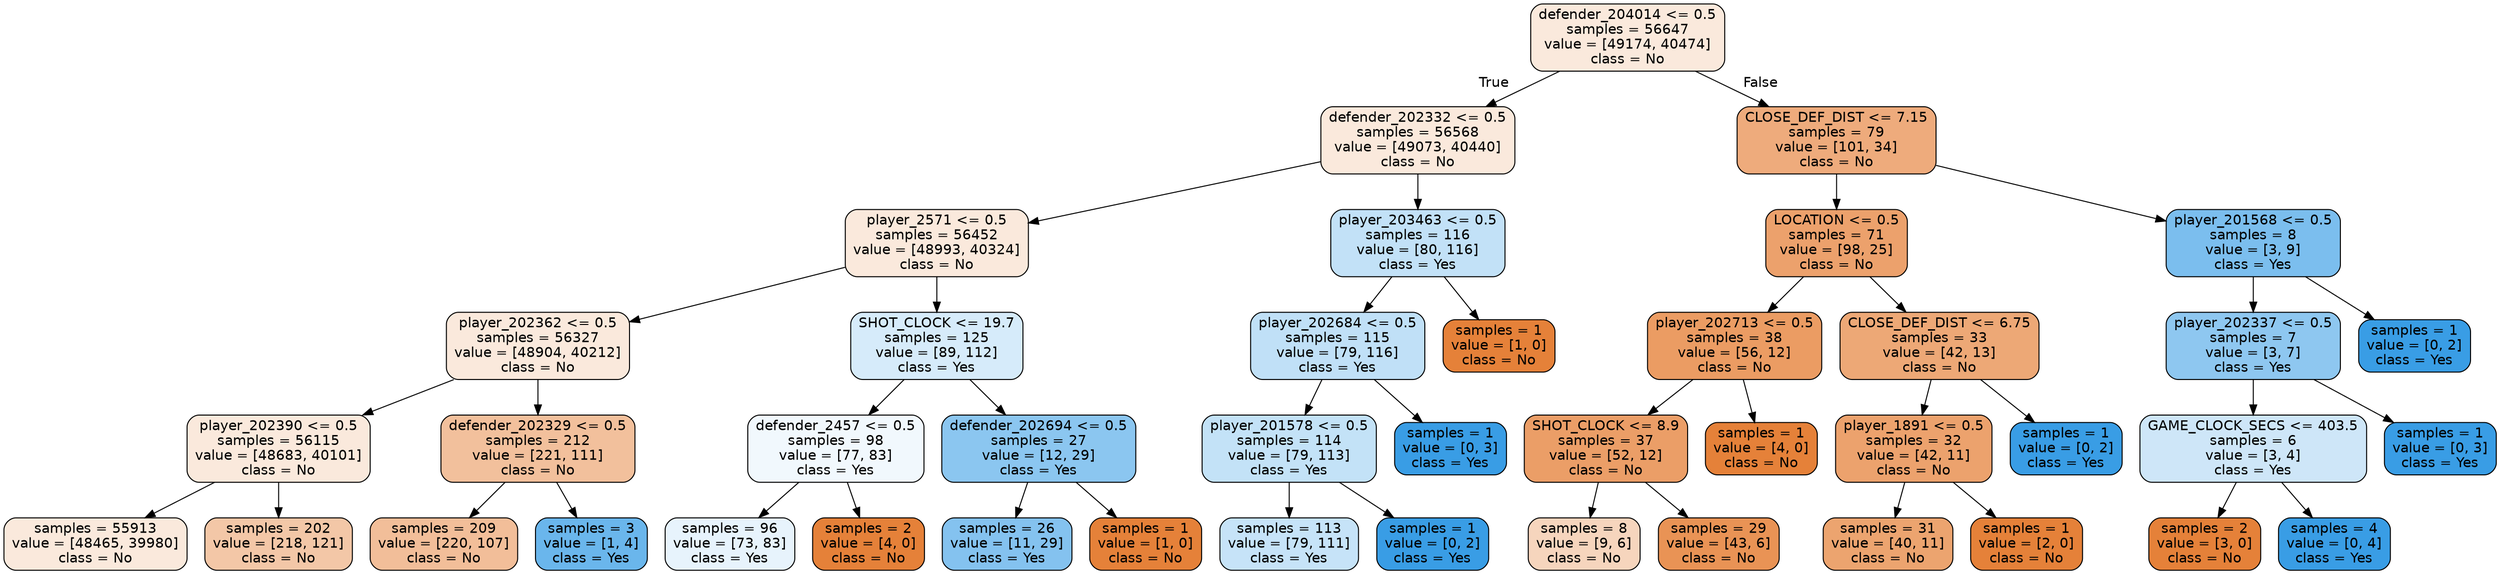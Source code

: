digraph Tree {
node [shape=box, style="filled, rounded", color="black", fontname=helvetica] ;
edge [fontname=helvetica] ;
0 [label="defender_204014 <= 0.5\nsamples = 56647\nvalue = [49174, 40474]\nclass = No", fillcolor="#fae9dc"] ;
1 [label="defender_202332 <= 0.5\nsamples = 56568\nvalue = [49073, 40440]\nclass = No", fillcolor="#fae9dc"] ;
0 -> 1 [labeldistance=2.5, labelangle=45, headlabel="True"] ;
2 [label="player_2571 <= 0.5\nsamples = 56452\nvalue = [48993, 40324]\nclass = No", fillcolor="#fae9dc"] ;
1 -> 2 ;
3 [label="player_202362 <= 0.5\nsamples = 56327\nvalue = [48904, 40212]\nclass = No", fillcolor="#fae9dc"] ;
2 -> 3 ;
4 [label="player_202390 <= 0.5\nsamples = 56115\nvalue = [48683, 40101]\nclass = No", fillcolor="#fae9dc"] ;
3 -> 4 ;
5 [label="samples = 55913\nvalue = [48465, 39980]\nclass = No", fillcolor="#fae9dc"] ;
4 -> 5 ;
6 [label="samples = 202\nvalue = [218, 121]\nclass = No", fillcolor="#f3c7a7"] ;
4 -> 6 ;
7 [label="defender_202329 <= 0.5\nsamples = 212\nvalue = [221, 111]\nclass = No", fillcolor="#f2c09c"] ;
3 -> 7 ;
8 [label="samples = 209\nvalue = [220, 107]\nclass = No", fillcolor="#f2be99"] ;
7 -> 8 ;
9 [label="samples = 3\nvalue = [1, 4]\nclass = Yes", fillcolor="#6ab6ec"] ;
7 -> 9 ;
10 [label="SHOT_CLOCK <= 19.7\nsamples = 125\nvalue = [89, 112]\nclass = Yes", fillcolor="#d6ebfa"] ;
2 -> 10 ;
11 [label="defender_2457 <= 0.5\nsamples = 98\nvalue = [77, 83]\nclass = Yes", fillcolor="#f1f8fd"] ;
10 -> 11 ;
12 [label="samples = 96\nvalue = [73, 83]\nclass = Yes", fillcolor="#e7f3fc"] ;
11 -> 12 ;
13 [label="samples = 2\nvalue = [4, 0]\nclass = No", fillcolor="#e58139"] ;
11 -> 13 ;
14 [label="defender_202694 <= 0.5\nsamples = 27\nvalue = [12, 29]\nclass = Yes", fillcolor="#8bc6f0"] ;
10 -> 14 ;
15 [label="samples = 26\nvalue = [11, 29]\nclass = Yes", fillcolor="#84c2ef"] ;
14 -> 15 ;
16 [label="samples = 1\nvalue = [1, 0]\nclass = No", fillcolor="#e58139"] ;
14 -> 16 ;
17 [label="player_203463 <= 0.5\nsamples = 116\nvalue = [80, 116]\nclass = Yes", fillcolor="#c2e1f7"] ;
1 -> 17 ;
18 [label="player_202684 <= 0.5\nsamples = 115\nvalue = [79, 116]\nclass = Yes", fillcolor="#c0e0f7"] ;
17 -> 18 ;
19 [label="player_201578 <= 0.5\nsamples = 114\nvalue = [79, 113]\nclass = Yes", fillcolor="#c3e2f7"] ;
18 -> 19 ;
20 [label="samples = 113\nvalue = [79, 111]\nclass = Yes", fillcolor="#c6e3f8"] ;
19 -> 20 ;
21 [label="samples = 1\nvalue = [0, 2]\nclass = Yes", fillcolor="#399de5"] ;
19 -> 21 ;
22 [label="samples = 1\nvalue = [0, 3]\nclass = Yes", fillcolor="#399de5"] ;
18 -> 22 ;
23 [label="samples = 1\nvalue = [1, 0]\nclass = No", fillcolor="#e58139"] ;
17 -> 23 ;
24 [label="CLOSE_DEF_DIST <= 7.15\nsamples = 79\nvalue = [101, 34]\nclass = No", fillcolor="#eeab7c"] ;
0 -> 24 [labeldistance=2.5, labelangle=-45, headlabel="False"] ;
25 [label="LOCATION <= 0.5\nsamples = 71\nvalue = [98, 25]\nclass = No", fillcolor="#eca16c"] ;
24 -> 25 ;
26 [label="player_202713 <= 0.5\nsamples = 38\nvalue = [56, 12]\nclass = No", fillcolor="#eb9c63"] ;
25 -> 26 ;
27 [label="SHOT_CLOCK <= 8.9\nsamples = 37\nvalue = [52, 12]\nclass = No", fillcolor="#eb9e67"] ;
26 -> 27 ;
28 [label="samples = 8\nvalue = [9, 6]\nclass = No", fillcolor="#f6d5bd"] ;
27 -> 28 ;
29 [label="samples = 29\nvalue = [43, 6]\nclass = No", fillcolor="#e99355"] ;
27 -> 29 ;
30 [label="samples = 1\nvalue = [4, 0]\nclass = No", fillcolor="#e58139"] ;
26 -> 30 ;
31 [label="CLOSE_DEF_DIST <= 6.75\nsamples = 33\nvalue = [42, 13]\nclass = No", fillcolor="#eda876"] ;
25 -> 31 ;
32 [label="player_1891 <= 0.5\nsamples = 32\nvalue = [42, 11]\nclass = No", fillcolor="#eca26d"] ;
31 -> 32 ;
33 [label="samples = 31\nvalue = [40, 11]\nclass = No", fillcolor="#eca46f"] ;
32 -> 33 ;
34 [label="samples = 1\nvalue = [2, 0]\nclass = No", fillcolor="#e58139"] ;
32 -> 34 ;
35 [label="samples = 1\nvalue = [0, 2]\nclass = Yes", fillcolor="#399de5"] ;
31 -> 35 ;
36 [label="player_201568 <= 0.5\nsamples = 8\nvalue = [3, 9]\nclass = Yes", fillcolor="#7bbeee"] ;
24 -> 36 ;
37 [label="player_202337 <= 0.5\nsamples = 7\nvalue = [3, 7]\nclass = Yes", fillcolor="#8ec7f0"] ;
36 -> 37 ;
38 [label="GAME_CLOCK_SECS <= 403.5\nsamples = 6\nvalue = [3, 4]\nclass = Yes", fillcolor="#cee6f8"] ;
37 -> 38 ;
39 [label="samples = 2\nvalue = [3, 0]\nclass = No", fillcolor="#e58139"] ;
38 -> 39 ;
40 [label="samples = 4\nvalue = [0, 4]\nclass = Yes", fillcolor="#399de5"] ;
38 -> 40 ;
41 [label="samples = 1\nvalue = [0, 3]\nclass = Yes", fillcolor="#399de5"] ;
37 -> 41 ;
42 [label="samples = 1\nvalue = [0, 2]\nclass = Yes", fillcolor="#399de5"] ;
36 -> 42 ;
}